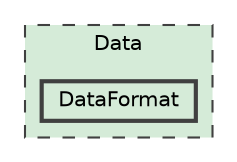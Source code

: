 digraph "C:/Users/tkefauver/Source/Repos/MonkeyPaste/Common/MonkeyPaste.Common.Plugin/Data/DataFormat"
{
 // LATEX_PDF_SIZE
  bgcolor="transparent";
  edge [fontname=Helvetica,fontsize=10,labelfontname=Helvetica,labelfontsize=10];
  node [fontname=Helvetica,fontsize=10,shape=box,height=0.2,width=0.4];
  compound=true
  subgraph clusterdir_e3d743d0ec9b4013b28b5d69101bc7fb {
    graph [ bgcolor="#d5ebd8", pencolor="grey25", label="Data", fontname=Helvetica,fontsize=10 style="filled,dashed", URL="dir_e3d743d0ec9b4013b28b5d69101bc7fb.html",tooltip=""]
  dir_6feedad9ffe40324287d34ce654836e1 [label="DataFormat", fillcolor="#d5ebd8", color="grey25", style="filled,bold", URL="dir_6feedad9ffe40324287d34ce654836e1.html",tooltip=""];
  }
}
